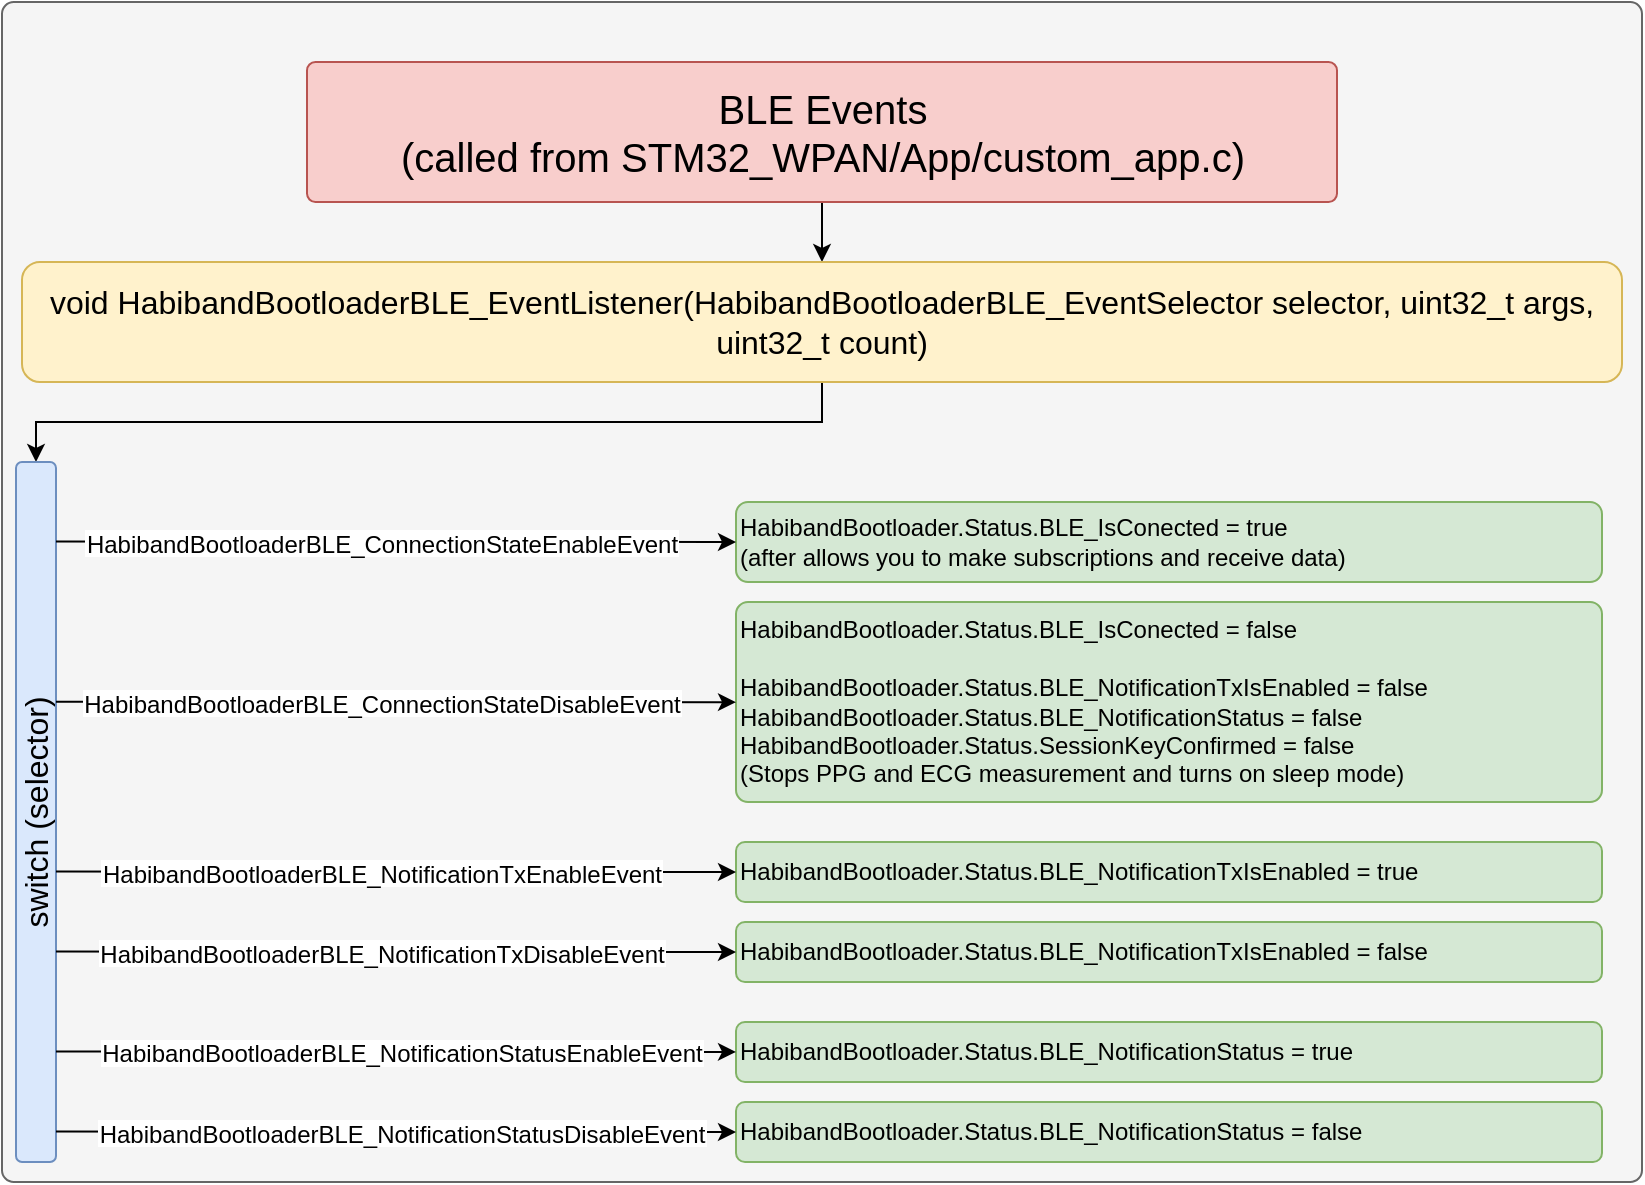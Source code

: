 <mxfile version="13.9.9" type="device" pages="3"><diagram id="EQhAou_zvEscubx9BsLe" name="BLE_EventListener"><mxGraphModel dx="1422" dy="822" grid="1" gridSize="10" guides="1" tooltips="1" connect="1" arrows="1" fold="1" page="1" pageScale="1" pageWidth="827" pageHeight="1169" math="0" shadow="0"><root><mxCell id="0"/><mxCell id="1" parent="0"/><mxCell id="FqWRN8pVGBqLDTuO14Ep-54" value="" style="rounded=1;whiteSpace=wrap;labelBackgroundColor=none;strokeColor=#666666;fontSize=24;arcSize=1;verticalAlign=top;fontStyle=4;html=1;fillColor=#f5f5f5;fontColor=#333333;" parent="1" vertex="1"><mxGeometry width="820" height="590" as="geometry"/></mxCell><mxCell id="wl-VWHQFYBRCqogvJ037-1" value="" style="edgeStyle=orthogonalEdgeStyle;rounded=0;orthogonalLoop=1;jettySize=auto;html=1;fontSize=16;" parent="1" source="cwgXTqFvI2hpbWZgfOIP-1" target="dDx2oDEoHaqlcbfSjRCK-1" edge="1"><mxGeometry relative="1" as="geometry"/></mxCell><mxCell id="cwgXTqFvI2hpbWZgfOIP-1" value="BLE Events&#10;(called from STM32_WPAN/App/custom_app.c)" style="rounded=1;whiteSpace=wrap;arcSize=6;fillColor=#f8cecc;strokeColor=#b85450;fontSize=20;" parent="1" vertex="1"><mxGeometry x="152.5" y="30" width="515" height="70" as="geometry"/></mxCell><mxCell id="EDLdFCJNhpFR6ryadiJE-1" style="edgeStyle=orthogonalEdgeStyle;rounded=0;orthogonalLoop=1;jettySize=auto;html=1;entryX=0.5;entryY=0;entryDx=0;entryDy=0;fontSize=8;" parent="1" source="dDx2oDEoHaqlcbfSjRCK-1" target="wl-VWHQFYBRCqogvJ037-5" edge="1"><mxGeometry relative="1" as="geometry"/></mxCell><mxCell id="dDx2oDEoHaqlcbfSjRCK-1" value="void HabibandBootloaderBLE_EventListener(HabibandBootloaderBLE_EventSelector selector, uint32_t args, uint32_t count)" style="rounded=1;whiteSpace=wrap;fillColor=#fff2cc;strokeColor=#d6b656;fontSize=16;" parent="1" vertex="1"><mxGeometry x="10" y="130" width="800" height="60" as="geometry"/></mxCell><mxCell id="dDx2oDEoHaqlcbfSjRCK-5" value="HabibandBootloader.Status.BLE_IsConected = true&#10;(after allows you to make subscriptions and receive data)" style="rounded=1;whiteSpace=wrap;fillColor=#d5e8d4;strokeColor=#82b366;align=left;" parent="1" vertex="1"><mxGeometry x="367" y="250" width="433" height="40" as="geometry"/></mxCell><mxCell id="dDx2oDEoHaqlcbfSjRCK-12" value="HabibandBootloader.Status.BLE_IsConected = false&#10;&#10;HabibandBootloader.Status.BLE_NotificationTxIsEnabled = false&#10;HabibandBootloader.Status.BLE_NotificationStatus = false&#10;HabibandBootloader.Status.SessionKeyConfirmed = false&#10;(Stops PPG and ECG measurement and turns on sleep mode)" style="rounded=1;whiteSpace=wrap;fillColor=#d5e8d4;strokeColor=#82b366;arcSize=6;align=left;" parent="1" vertex="1"><mxGeometry x="367" y="300" width="433" height="100" as="geometry"/></mxCell><mxCell id="dDx2oDEoHaqlcbfSjRCK-18" value="HabibandBootloader.Status.BLE_NotificationTxIsEnabled = true" style="rounded=1;whiteSpace=wrap;fillColor=#d5e8d4;strokeColor=#82b366;align=left;" parent="1" vertex="1"><mxGeometry x="367" y="420" width="433" height="30" as="geometry"/></mxCell><mxCell id="wl-VWHQFYBRCqogvJ037-5" value="&lt;span style=&quot;background-color: rgb(218 , 232 , 252)&quot;&gt;switch (selector)&lt;/span&gt;" style="rounded=1;whiteSpace=wrap;html=1;fontSize=16;align=center;fillColor=#dae8fc;strokeColor=#6c8ebf;horizontal=0;" parent="1" vertex="1"><mxGeometry x="7" y="230" width="20" height="350" as="geometry"/></mxCell><mxCell id="wl-VWHQFYBRCqogvJ037-11" value="" style="endArrow=classic;html=1;fontSize=16;entryX=0;entryY=0.5;entryDx=0;entryDy=0;" parent="1" target="dDx2oDEoHaqlcbfSjRCK-5" edge="1"><mxGeometry relative="1" as="geometry"><mxPoint x="27" y="269.76" as="sourcePoint"/><mxPoint x="127" y="269.76" as="targetPoint"/></mxGeometry></mxCell><mxCell id="wl-VWHQFYBRCqogvJ037-12" value="HabibandBootloaderBLE_ConnectionStateEnableEvent" style="edgeLabel;resizable=0;align=center;verticalAlign=middle;fontSize=12;" parent="wl-VWHQFYBRCqogvJ037-11" connectable="0" vertex="1"><mxGeometry relative="1" as="geometry"><mxPoint x="-7" y="0.12" as="offset"/></mxGeometry></mxCell><mxCell id="VWEiVIrTpT_QI5m3IGdG-4" value="HabibandBootloader.Status.BLE_NotificationTxIsEnabled = false" style="rounded=1;whiteSpace=wrap;fillColor=#d5e8d4;strokeColor=#82b366;align=left;" parent="1" vertex="1"><mxGeometry x="367" y="460" width="433" height="30" as="geometry"/></mxCell><mxCell id="VWEiVIrTpT_QI5m3IGdG-7" value="HabibandBootloader.Status.BLE_NotificationStatus = true" style="rounded=1;whiteSpace=wrap;fillColor=#d5e8d4;strokeColor=#82b366;align=left;" parent="1" vertex="1"><mxGeometry x="367" y="510" width="433" height="30" as="geometry"/></mxCell><mxCell id="VWEiVIrTpT_QI5m3IGdG-10" value="HabibandBootloader.Status.BLE_NotificationStatus = false" style="rounded=1;whiteSpace=wrap;fillColor=#d5e8d4;strokeColor=#82b366;align=left;" parent="1" vertex="1"><mxGeometry x="367" y="550" width="433" height="30" as="geometry"/></mxCell><mxCell id="VWEiVIrTpT_QI5m3IGdG-50" value="" style="endArrow=classic;html=1;fontSize=16;entryX=0;entryY=0.5;entryDx=0;entryDy=0;" parent="1" edge="1"><mxGeometry relative="1" as="geometry"><mxPoint x="27" y="349.83" as="sourcePoint"/><mxPoint x="367" y="350.07" as="targetPoint"/></mxGeometry></mxCell><mxCell id="VWEiVIrTpT_QI5m3IGdG-51" value="HabibandBootloaderBLE_ConnectionStateDisableEvent" style="edgeLabel;resizable=0;align=center;verticalAlign=middle;fontSize=12;" parent="VWEiVIrTpT_QI5m3IGdG-50" connectable="0" vertex="1"><mxGeometry relative="1" as="geometry"><mxPoint x="-7" y="0.05" as="offset"/></mxGeometry></mxCell><mxCell id="VWEiVIrTpT_QI5m3IGdG-52" value="" style="endArrow=classic;html=1;fontSize=16;entryX=0;entryY=0.5;entryDx=0;entryDy=0;" parent="1" edge="1"><mxGeometry relative="1" as="geometry"><mxPoint x="27" y="434.8" as="sourcePoint"/><mxPoint x="367" y="435.04" as="targetPoint"/></mxGeometry></mxCell><mxCell id="VWEiVIrTpT_QI5m3IGdG-53" value="HabibandBootloaderBLE_NotificationTxEnableEvent" style="edgeLabel;resizable=0;align=center;verticalAlign=middle;fontSize=12;" parent="VWEiVIrTpT_QI5m3IGdG-52" connectable="0" vertex="1"><mxGeometry relative="1" as="geometry"><mxPoint x="-7" y="0.12" as="offset"/></mxGeometry></mxCell><mxCell id="VWEiVIrTpT_QI5m3IGdG-54" value="" style="endArrow=classic;html=1;fontSize=16;entryX=0;entryY=0.5;entryDx=0;entryDy=0;" parent="1" edge="1"><mxGeometry relative="1" as="geometry"><mxPoint x="27" y="474.8" as="sourcePoint"/><mxPoint x="367" y="475.04" as="targetPoint"/></mxGeometry></mxCell><mxCell id="VWEiVIrTpT_QI5m3IGdG-55" value="HabibandBootloaderBLE_NotificationTxDisableEvent" style="edgeLabel;resizable=0;align=center;verticalAlign=middle;fontSize=12;" parent="VWEiVIrTpT_QI5m3IGdG-54" connectable="0" vertex="1"><mxGeometry relative="1" as="geometry"><mxPoint x="-7" y="0.08" as="offset"/></mxGeometry></mxCell><mxCell id="VWEiVIrTpT_QI5m3IGdG-56" value="" style="endArrow=classic;html=1;fontSize=16;entryX=0;entryY=0.5;entryDx=0;entryDy=0;" parent="1" edge="1"><mxGeometry relative="1" as="geometry"><mxPoint x="27" y="524.71" as="sourcePoint"/><mxPoint x="367" y="524.95" as="targetPoint"/></mxGeometry></mxCell><mxCell id="VWEiVIrTpT_QI5m3IGdG-57" value="HabibandBootloaderBLE_NotificationStatusEnableEvent" style="edgeLabel;resizable=0;align=center;verticalAlign=middle;fontSize=12;" parent="VWEiVIrTpT_QI5m3IGdG-56" connectable="0" vertex="1"><mxGeometry relative="1" as="geometry"><mxPoint x="3" y="0.08" as="offset"/></mxGeometry></mxCell><mxCell id="VWEiVIrTpT_QI5m3IGdG-58" value="" style="endArrow=classic;html=1;fontSize=16;entryX=0;entryY=0.5;entryDx=0;entryDy=0;" parent="1" edge="1"><mxGeometry relative="1" as="geometry"><mxPoint x="27" y="564.8" as="sourcePoint"/><mxPoint x="367" y="565.04" as="targetPoint"/></mxGeometry></mxCell><mxCell id="VWEiVIrTpT_QI5m3IGdG-59" value="HabibandBootloaderBLE_NotificationStatusDisableEvent" style="edgeLabel;resizable=0;align=center;verticalAlign=middle;fontSize=12;" parent="VWEiVIrTpT_QI5m3IGdG-58" connectable="0" vertex="1"><mxGeometry relative="1" as="geometry"><mxPoint x="3" y="0.08" as="offset"/></mxGeometry></mxCell></root></mxGraphModel></diagram><diagram id="iPmksEICFx401mOoX8U5" name="RequestsReceiver"><mxGraphModel dx="1422" dy="1649" grid="1" gridSize="10" guides="1" tooltips="1" connect="1" arrows="1" fold="1" page="1" pageScale="1" pageWidth="1169" pageHeight="827" math="0" shadow="0"><root><mxCell id="7ZfseGgvWgg8ZjmMNFgO-0"/><mxCell id="7ZfseGgvWgg8ZjmMNFgO-1" parent="7ZfseGgvWgg8ZjmMNFgO-0"/><mxCell id="bLXtcceRshLsBq1Jlr5D-0" value="" style="rounded=1;whiteSpace=wrap;labelBackgroundColor=none;strokeColor=#666666;fontSize=24;arcSize=1;verticalAlign=top;fontStyle=4;html=1;fillColor=#f5f5f5;fontColor=#333333;" parent="7ZfseGgvWgg8ZjmMNFgO-1" vertex="1"><mxGeometry y="-827" width="1160" height="577" as="geometry"/></mxCell><mxCell id="37D6kUwW-LWV-kpVnt55-90" style="edgeStyle=orthogonalEdgeStyle;rounded=0;orthogonalLoop=1;jettySize=auto;html=1;entryX=0.5;entryY=0;entryDx=0;entryDy=0;fontSize=8;" parent="7ZfseGgvWgg8ZjmMNFgO-1" source="37D6kUwW-LWV-kpVnt55-20" target="37D6kUwW-LWV-kpVnt55-36" edge="1"><mxGeometry relative="1" as="geometry"/></mxCell><mxCell id="37D6kUwW-LWV-kpVnt55-91" value="adding content to a package" style="edgeLabel;html=1;align=center;verticalAlign=middle;resizable=0;points=[];fontSize=8;" parent="37D6kUwW-LWV-kpVnt55-90" vertex="1" connectable="0"><mxGeometry x="-0.181" relative="1" as="geometry"><mxPoint as="offset"/></mxGeometry></mxCell><mxCell id="37D6kUwW-LWV-kpVnt55-20" value="adding content in response" style="rounded=1;whiteSpace=wrap;html=1;align=center;arcSize=1;fillColor=#e1d5e7;strokeColor=#9673a6;verticalAlign=bottom;fontSize=16;fontStyle=1" parent="7ZfseGgvWgg8ZjmMNFgO-1" vertex="1"><mxGeometry x="300" y="-630" width="430" height="300" as="geometry"/></mxCell><mxCell id="PafYjnEQ89blJZUY41uv-2" value="" style="edgeStyle=orthogonalEdgeStyle;rounded=0;orthogonalLoop=1;jettySize=auto;html=1;" parent="7ZfseGgvWgg8ZjmMNFgO-1" source="bLXtcceRshLsBq1Jlr5D-13" target="asEZ5fgknWagNc7Ye2SG-1" edge="1"><mxGeometry relative="1" as="geometry"/></mxCell><mxCell id="bLXtcceRshLsBq1Jlr5D-13" value="Receive data&lt;br&gt;&lt;span style=&quot;font-size: 20px&quot;&gt;(called from STM32_WPAN/App/custom_stm.c)&lt;/span&gt;" style="rounded=1;whiteSpace=wrap;fillColor=#fff2cc;strokeColor=#d6b656;html=1;fontSize=18;" parent="7ZfseGgvWgg8ZjmMNFgO-1" vertex="1"><mxGeometry x="253.5" y="-810" width="523" height="70" as="geometry"/></mxCell><mxCell id="37D6kUwW-LWV-kpVnt55-88" style="edgeStyle=orthogonalEdgeStyle;rounded=0;orthogonalLoop=1;jettySize=auto;html=1;entryX=0;entryY=0.5;entryDx=0;entryDy=0;fontSize=8;" parent="7ZfseGgvWgg8ZjmMNFgO-1" source="asEZ5fgknWagNc7Ye2SG-0" target="37D6kUwW-LWV-kpVnt55-36" edge="1"><mxGeometry relative="1" as="geometry"><Array as="points"><mxPoint x="25" y="-275"/></Array></mxGeometry></mxCell><mxCell id="asEZ5fgknWagNc7Ye2SG-0" value="switch (header-&gt;Operation)" style="rounded=1;whiteSpace=wrap;fontSize=16;align=center;fillColor=#dae8fc;strokeColor=#6c8ebf;horizontal=0;" parent="7ZfseGgvWgg8ZjmMNFgO-1" vertex="1"><mxGeometry x="10" y="-630" width="30" height="300" as="geometry"/></mxCell><mxCell id="37D6kUwW-LWV-kpVnt55-89" style="edgeStyle=orthogonalEdgeStyle;rounded=0;orthogonalLoop=1;jettySize=auto;html=1;entryX=0.5;entryY=0;entryDx=0;entryDy=0;fontSize=8;" parent="7ZfseGgvWgg8ZjmMNFgO-1" source="asEZ5fgknWagNc7Ye2SG-1" target="asEZ5fgknWagNc7Ye2SG-0" edge="1"><mxGeometry relative="1" as="geometry"/></mxCell><mxCell id="asEZ5fgknWagNc7Ye2SG-1" value="void HabibandBootloaderRequestsReceiver(uint8_t* data, uint16_t size)" style="rounded=1;whiteSpace=wrap;fillColor=#fff2cc;strokeColor=#d6b656;fontSize=18;verticalAlign=middle;" parent="7ZfseGgvWgg8ZjmMNFgO-1" vertex="1"><mxGeometry x="206.25" y="-710" width="617.5" height="50" as="geometry"/></mxCell><mxCell id="37D6kUwW-LWV-kpVnt55-21" style="edgeStyle=orthogonalEdgeStyle;rounded=0;orthogonalLoop=1;jettySize=auto;html=1;entryX=0;entryY=0.5;entryDx=0;entryDy=0;fontSize=16;" parent="7ZfseGgvWgg8ZjmMNFgO-1" source="PafYjnEQ89blJZUY41uv-5" target="37D6kUwW-LWV-kpVnt55-6" edge="1"><mxGeometry relative="1" as="geometry"/></mxCell><mxCell id="PafYjnEQ89blJZUY41uv-5" value="PrivateHabibandBootloaderRequestResetHandler()" style="rounded=1;whiteSpace=wrap;fillColor=#fff2cc;strokeColor=#d6b656;" parent="7ZfseGgvWgg8ZjmMNFgO-1" vertex="1"><mxGeometry x="320.01" y="-619" width="400" height="20" as="geometry"/></mxCell><mxCell id="37D6kUwW-LWV-kpVnt55-52" style="edgeStyle=orthogonalEdgeStyle;rounded=0;orthogonalLoop=1;jettySize=auto;html=1;entryX=0;entryY=0.5;entryDx=0;entryDy=0;fontSize=8;" parent="7ZfseGgvWgg8ZjmMNFgO-1" source="lqViJz0lnkmq4dUqwuYO-4" target="37D6kUwW-LWV-kpVnt55-46" edge="1"><mxGeometry relative="1" as="geometry"/></mxCell><mxCell id="lqViJz0lnkmq4dUqwuYO-4" value="PrivateHabibandBootloaderRequestInitLoadFirmwareHandler(data, size)" style="rounded=1;whiteSpace=wrap;fillColor=#fff2cc;strokeColor=#d6b656;" parent="7ZfseGgvWgg8ZjmMNFgO-1" vertex="1"><mxGeometry x="320.01" y="-529" width="400" height="20" as="geometry"/></mxCell><mxCell id="37D6kUwW-LWV-kpVnt55-59" style="edgeStyle=orthogonalEdgeStyle;rounded=0;orthogonalLoop=1;jettySize=auto;html=1;entryX=0;entryY=0.5;entryDx=0;entryDy=0;fontSize=8;" parent="7ZfseGgvWgg8ZjmMNFgO-1" source="lqViJz0lnkmq4dUqwuYO-7" target="37D6kUwW-LWV-kpVnt55-58" edge="1"><mxGeometry relative="1" as="geometry"/></mxCell><mxCell id="lqViJz0lnkmq4dUqwuYO-7" value="PrivateHabibandBootloaderRequestLoadHandler(data, size)" style="rounded=1;whiteSpace=wrap;fillColor=#fff2cc;strokeColor=#d6b656;" parent="7ZfseGgvWgg8ZjmMNFgO-1" vertex="1"><mxGeometry x="320.01" y="-499" width="400" height="20" as="geometry"/></mxCell><mxCell id="lqViJz0lnkmq4dUqwuYO-8" value="" style="edgeStyle=orthogonalEdgeStyle;rounded=0;orthogonalLoop=1;jettySize=auto;html=1;entryX=0;entryY=0.5;entryDx=0;entryDy=0;" parent="7ZfseGgvWgg8ZjmMNFgO-1" target="lqViJz0lnkmq4dUqwuYO-7" edge="1"><mxGeometry relative="1" as="geometry"><mxPoint x="40" y="-489" as="sourcePoint"/><mxPoint x="77" y="-490.17" as="targetPoint"/><Array as="points"><mxPoint x="40" y="-489"/></Array></mxGeometry></mxCell><mxCell id="lqViJz0lnkmq4dUqwuYO-9" value="HabibandBootloaderOperationLoad" style="edgeLabel;align=center;verticalAlign=middle;resizable=0;points=[];" parent="lqViJz0lnkmq4dUqwuYO-8" vertex="1" connectable="0"><mxGeometry x="-0.197" y="1" relative="1" as="geometry"><mxPoint x="-12.4" y="1" as="offset"/></mxGeometry></mxCell><mxCell id="37D6kUwW-LWV-kpVnt55-67" style="edgeStyle=orthogonalEdgeStyle;rounded=0;orthogonalLoop=1;jettySize=auto;html=1;entryX=0;entryY=0.5;entryDx=0;entryDy=0;fontSize=8;" parent="7ZfseGgvWgg8ZjmMNFgO-1" source="lqViJz0lnkmq4dUqwuYO-10" target="37D6kUwW-LWV-kpVnt55-66" edge="1"><mxGeometry relative="1" as="geometry"/></mxCell><mxCell id="lqViJz0lnkmq4dUqwuYO-10" value="PrivateHabibandBootloaderConfirmationLoadFirmwareHandler(data, size)" style="rounded=1;whiteSpace=wrap;fillColor=#fff2cc;strokeColor=#d6b656;" parent="7ZfseGgvWgg8ZjmMNFgO-1" vertex="1"><mxGeometry x="320.01" y="-469" width="400" height="20" as="geometry"/></mxCell><mxCell id="37D6kUwW-LWV-kpVnt55-83" style="edgeStyle=orthogonalEdgeStyle;rounded=0;orthogonalLoop=1;jettySize=auto;html=1;entryX=0.004;entryY=0.794;entryDx=0;entryDy=0;entryPerimeter=0;fontSize=8;" parent="7ZfseGgvWgg8ZjmMNFgO-1" source="lqViJz0lnkmq4dUqwuYO-13" target="37D6kUwW-LWV-kpVnt55-24" edge="1"><mxGeometry relative="1" as="geometry"><Array as="points"><mxPoint x="900" y="-400"/></Array></mxGeometry></mxCell><mxCell id="lqViJz0lnkmq4dUqwuYO-13" value="PrivateHabibandBootloaderGetSessionKeyHandler()" style="rounded=1;whiteSpace=wrap;fillColor=#fff2cc;strokeColor=#d6b656;" parent="7ZfseGgvWgg8ZjmMNFgO-1" vertex="1"><mxGeometry x="320" y="-410" width="400.01" height="20" as="geometry"/></mxCell><mxCell id="37D6kUwW-LWV-kpVnt55-4" style="edgeStyle=orthogonalEdgeStyle;rounded=0;orthogonalLoop=1;jettySize=auto;html=1;entryX=0;entryY=0.5;entryDx=0;entryDy=0;" parent="7ZfseGgvWgg8ZjmMNFgO-1" source="37D6kUwW-LWV-kpVnt55-0" edge="1"><mxGeometry relative="1" as="geometry"><mxPoint x="750.01" y="-579" as="targetPoint"/></mxGeometry></mxCell><mxCell id="37D6kUwW-LWV-kpVnt55-0" value="PrivateHabibandBootloaderRequestStartBootHandler(data, size)" style="rounded=1;whiteSpace=wrap;fillColor=#fff2cc;strokeColor=#d6b656;" parent="7ZfseGgvWgg8ZjmMNFgO-1" vertex="1"><mxGeometry x="320.01" y="-589" width="400" height="20" as="geometry"/></mxCell><mxCell id="37D6kUwW-LWV-kpVnt55-6" value="check resolution" style="rounded=1;whiteSpace=wrap;fillColor=#f8cecc;strokeColor=#b85450;" parent="7ZfseGgvWgg8ZjmMNFgO-1" vertex="1"><mxGeometry x="750.01" y="-619" width="99.99" height="20" as="geometry"/></mxCell><mxCell id="37D6kUwW-LWV-kpVnt55-7" value="" style="edgeStyle=orthogonalEdgeStyle;rounded=0;orthogonalLoop=1;jettySize=auto;html=1;" parent="7ZfseGgvWgg8ZjmMNFgO-1" edge="1"><mxGeometry relative="1" as="geometry"><mxPoint x="40" y="-459.17" as="sourcePoint"/><mxPoint x="320" y="-459" as="targetPoint"/><Array as="points"><mxPoint x="40" y="-459.17"/></Array></mxGeometry></mxCell><mxCell id="37D6kUwW-LWV-kpVnt55-8" value="HabibandBootloaderOperationInitLoadFirmware" style="edgeLabel;align=center;verticalAlign=middle;resizable=0;points=[];" parent="37D6kUwW-LWV-kpVnt55-7" vertex="1" connectable="0"><mxGeometry x="-0.197" y="1" relative="1" as="geometry"><mxPoint x="14.85" y="1.1" as="offset"/></mxGeometry></mxCell><mxCell id="37D6kUwW-LWV-kpVnt55-9" value="" style="edgeStyle=orthogonalEdgeStyle;rounded=0;orthogonalLoop=1;jettySize=auto;html=1;entryX=0;entryY=0.5;entryDx=0;entryDy=0;" parent="7ZfseGgvWgg8ZjmMNFgO-1" target="lqViJz0lnkmq4dUqwuYO-4" edge="1"><mxGeometry relative="1" as="geometry"><mxPoint x="40" y="-519.14" as="sourcePoint"/><mxPoint x="370" y="-519.14" as="targetPoint"/><Array as="points"/></mxGeometry></mxCell><mxCell id="37D6kUwW-LWV-kpVnt55-10" value="HabibandBootloaderOperationInitLoadFirmware" style="edgeLabel;align=center;verticalAlign=middle;resizable=0;points=[];" parent="37D6kUwW-LWV-kpVnt55-9" vertex="1" connectable="0"><mxGeometry x="-0.197" y="1" relative="1" as="geometry"><mxPoint x="14.85" y="1.09" as="offset"/></mxGeometry></mxCell><mxCell id="37D6kUwW-LWV-kpVnt55-11" value="" style="edgeStyle=orthogonalEdgeStyle;rounded=0;orthogonalLoop=1;jettySize=auto;html=1;" parent="7ZfseGgvWgg8ZjmMNFgO-1" edge="1"><mxGeometry relative="1" as="geometry"><mxPoint x="40.25" y="-579.1" as="sourcePoint"/><mxPoint x="320" y="-579" as="targetPoint"/><Array as="points"><mxPoint x="40.25" y="-579.1"/></Array></mxGeometry></mxCell><mxCell id="37D6kUwW-LWV-kpVnt55-12" value="HabibandBootloaderOperationStartBoot" style="edgeLabel;align=center;verticalAlign=middle;resizable=0;points=[];" parent="37D6kUwW-LWV-kpVnt55-11" vertex="1" connectable="0"><mxGeometry x="-0.197" y="1" relative="1" as="geometry"><mxPoint x="-2.65" y="1.06" as="offset"/></mxGeometry></mxCell><mxCell id="37D6kUwW-LWV-kpVnt55-13" value="" style="edgeStyle=orthogonalEdgeStyle;rounded=0;orthogonalLoop=1;jettySize=auto;html=1;" parent="7ZfseGgvWgg8ZjmMNFgO-1" edge="1"><mxGeometry relative="1" as="geometry"><mxPoint x="40" y="-609.17" as="sourcePoint"/><mxPoint x="320" y="-609" as="targetPoint"/><Array as="points"><mxPoint x="40" y="-609.17"/></Array></mxGeometry></mxCell><mxCell id="37D6kUwW-LWV-kpVnt55-14" value="HabibandBootloaderOperationReset" style="edgeLabel;align=center;verticalAlign=middle;resizable=0;points=[];" parent="37D6kUwW-LWV-kpVnt55-13" vertex="1" connectable="0"><mxGeometry x="-0.197" y="1" relative="1" as="geometry"><mxPoint x="-12.4" y="1.1" as="offset"/></mxGeometry></mxCell><mxCell id="37D6kUwW-LWV-kpVnt55-15" value="" style="edgeStyle=orthogonalEdgeStyle;rounded=0;orthogonalLoop=1;jettySize=auto;html=1;" parent="7ZfseGgvWgg8ZjmMNFgO-1" edge="1"><mxGeometry relative="1" as="geometry"><mxPoint x="40" y="-400.17" as="sourcePoint"/><mxPoint x="320" y="-400" as="targetPoint"/><Array as="points"><mxPoint x="40" y="-400.17"/></Array></mxGeometry></mxCell><mxCell id="37D6kUwW-LWV-kpVnt55-16" value="HabibandBootloaderOperationGetSessionKey" style="edgeLabel;align=center;verticalAlign=middle;resizable=0;points=[];" parent="37D6kUwW-LWV-kpVnt55-15" vertex="1" connectable="0"><mxGeometry x="-0.197" y="1" relative="1" as="geometry"><mxPoint x="14.75" y="1.1" as="offset"/></mxGeometry></mxCell><mxCell id="37D6kUwW-LWV-kpVnt55-85" style="edgeStyle=orthogonalEdgeStyle;rounded=0;orthogonalLoop=1;jettySize=auto;html=1;entryX=0;entryY=0.5;entryDx=0;entryDy=0;fontSize=8;" parent="7ZfseGgvWgg8ZjmMNFgO-1" source="37D6kUwW-LWV-kpVnt55-17" target="37D6kUwW-LWV-kpVnt55-84" edge="1"><mxGeometry relative="1" as="geometry"/></mxCell><mxCell id="37D6kUwW-LWV-kpVnt55-17" value="PrivateHabibandBootloaderConfirmSessionKeyHandler(data, size)" style="rounded=1;whiteSpace=wrap;fillColor=#fff2cc;strokeColor=#d6b656;" parent="7ZfseGgvWgg8ZjmMNFgO-1" vertex="1"><mxGeometry x="320.01" y="-380" width="400" height="20" as="geometry"/></mxCell><mxCell id="37D6kUwW-LWV-kpVnt55-18" value="" style="edgeStyle=orthogonalEdgeStyle;rounded=0;orthogonalLoop=1;jettySize=auto;html=1;" parent="7ZfseGgvWgg8ZjmMNFgO-1" edge="1"><mxGeometry relative="1" as="geometry"><mxPoint x="40.01" y="-370.17" as="sourcePoint"/><mxPoint x="320" y="-370" as="targetPoint"/><Array as="points"><mxPoint x="40.01" y="-370.17"/></Array></mxGeometry></mxCell><mxCell id="37D6kUwW-LWV-kpVnt55-19" value="HabibandBootloaderOperationConfirmSessionKey" style="edgeLabel;align=center;verticalAlign=middle;resizable=0;points=[];" parent="37D6kUwW-LWV-kpVnt55-18" vertex="1" connectable="0"><mxGeometry x="-0.197" y="1" relative="1" as="geometry"><mxPoint x="17.49" y="1.1" as="offset"/></mxGeometry></mxCell><mxCell id="37D6kUwW-LWV-kpVnt55-22" value="verify session key" style="rounded=1;whiteSpace=wrap;fillColor=#f8cecc;strokeColor=#b85450;" parent="7ZfseGgvWgg8ZjmMNFgO-1" vertex="1"><mxGeometry x="910" y="-589" width="110" height="20" as="geometry"/></mxCell><mxCell id="37D6kUwW-LWV-kpVnt55-25" style="edgeStyle=orthogonalEdgeStyle;rounded=0;orthogonalLoop=1;jettySize=auto;html=1;entryX=0;entryY=0.5;entryDx=0;entryDy=0;fontSize=10;" parent="7ZfseGgvWgg8ZjmMNFgO-1" source="37D6kUwW-LWV-kpVnt55-23" target="37D6kUwW-LWV-kpVnt55-22" edge="1"><mxGeometry relative="1" as="geometry"/></mxCell><mxCell id="37D6kUwW-LWV-kpVnt55-28" value="&lt;span style=&quot;font-size: 8px&quot;&gt;accepted&lt;/span&gt;" style="edgeLabel;html=1;align=center;verticalAlign=middle;resizable=0;points=[];fontSize=10;" parent="37D6kUwW-LWV-kpVnt55-25" vertex="1" connectable="0"><mxGeometry x="-0.333" relative="1" as="geometry"><mxPoint x="3.26" as="offset"/></mxGeometry></mxCell><mxCell id="37D6kUwW-LWV-kpVnt55-23" value="check resolution" style="rounded=1;whiteSpace=wrap;fillColor=#f8cecc;strokeColor=#b85450;" parent="7ZfseGgvWgg8ZjmMNFgO-1" vertex="1"><mxGeometry x="750.01" y="-589" width="99.99" height="20" as="geometry"/></mxCell><mxCell id="37D6kUwW-LWV-kpVnt55-24" value="request execution" style="rounded=1;whiteSpace=wrap;fillColor=#d5e8d4;strokeColor=#82b366;horizontal=1;fontSize=12;arcSize=2;" parent="7ZfseGgvWgg8ZjmMNFgO-1" vertex="1"><mxGeometry x="1080" y="-630" width="70" height="290" as="geometry"/></mxCell><mxCell id="37D6kUwW-LWV-kpVnt55-93" style="edgeStyle=orthogonalEdgeStyle;rounded=0;orthogonalLoop=1;jettySize=auto;html=1;entryX=0;entryY=0.5;entryDx=0;entryDy=0;fontSize=8;" parent="7ZfseGgvWgg8ZjmMNFgO-1" source="37D6kUwW-LWV-kpVnt55-36" target="37D6kUwW-LWV-kpVnt55-92" edge="1"><mxGeometry relative="1" as="geometry"/></mxCell><mxCell id="37D6kUwW-LWV-kpVnt55-36" value="preparing a request response package" style="rounded=1;whiteSpace=wrap;html=1;align=center;arcSize=1;fillColor=#fff2cc;strokeColor=#d6b656;verticalAlign=middle;fontSize=16;" parent="7ZfseGgvWgg8ZjmMNFgO-1" vertex="1"><mxGeometry x="300" y="-290" width="430" height="30" as="geometry"/></mxCell><mxCell id="37D6kUwW-LWV-kpVnt55-47" style="edgeStyle=orthogonalEdgeStyle;rounded=0;orthogonalLoop=1;jettySize=auto;html=1;entryX=0;entryY=0.5;entryDx=0;entryDy=0;fontSize=8;" parent="7ZfseGgvWgg8ZjmMNFgO-1" source="37D6kUwW-LWV-kpVnt55-37" target="37D6kUwW-LWV-kpVnt55-45" edge="1"><mxGeometry relative="1" as="geometry"/></mxCell><mxCell id="37D6kUwW-LWV-kpVnt55-37" value="PrivateHabibandBootloaderStartAppHandler()" style="rounded=1;whiteSpace=wrap;fillColor=#fff2cc;strokeColor=#d6b656;" parent="7ZfseGgvWgg8ZjmMNFgO-1" vertex="1"><mxGeometry x="320" y="-560" width="400" height="20" as="geometry"/></mxCell><mxCell id="37D6kUwW-LWV-kpVnt55-40" value="" style="edgeStyle=orthogonalEdgeStyle;rounded=0;orthogonalLoop=1;jettySize=auto;html=1;entryX=0;entryY=0.5;entryDx=0;entryDy=0;" parent="7ZfseGgvWgg8ZjmMNFgO-1" target="37D6kUwW-LWV-kpVnt55-37" edge="1"><mxGeometry relative="1" as="geometry"><mxPoint x="40" y="-549.14" as="sourcePoint"/><mxPoint x="320.01" y="-549" as="targetPoint"/><Array as="points"><mxPoint x="180" y="-549"/><mxPoint x="280" y="-550"/></Array></mxGeometry></mxCell><mxCell id="37D6kUwW-LWV-kpVnt55-41" value="HabibandBootloaderOperationStartApp" style="edgeLabel;align=center;verticalAlign=middle;resizable=0;points=[];" parent="37D6kUwW-LWV-kpVnt55-40" vertex="1" connectable="0"><mxGeometry x="-0.197" y="1" relative="1" as="geometry"><mxPoint x="-2.42" y="0.11" as="offset"/></mxGeometry></mxCell><mxCell id="37D6kUwW-LWV-kpVnt55-80" style="edgeStyle=orthogonalEdgeStyle;rounded=0;orthogonalLoop=1;jettySize=auto;html=1;entryX=0;entryY=0.5;entryDx=0;entryDy=0;fontSize=8;" parent="7ZfseGgvWgg8ZjmMNFgO-1" source="37D6kUwW-LWV-kpVnt55-42" target="37D6kUwW-LWV-kpVnt55-79" edge="1"><mxGeometry relative="1" as="geometry"/></mxCell><mxCell id="37D6kUwW-LWV-kpVnt55-42" value="HabibandBootloaderOperationCancelLoadFirmware()" style="rounded=1;whiteSpace=wrap;fillColor=#fff2cc;strokeColor=#d6b656;" parent="7ZfseGgvWgg8ZjmMNFgO-1" vertex="1"><mxGeometry x="320" y="-440" width="400" height="20" as="geometry"/></mxCell><mxCell id="37D6kUwW-LWV-kpVnt55-43" value="" style="edgeStyle=orthogonalEdgeStyle;rounded=0;orthogonalLoop=1;jettySize=auto;html=1;" parent="7ZfseGgvWgg8ZjmMNFgO-1" edge="1"><mxGeometry relative="1" as="geometry"><mxPoint x="40" y="-430.14" as="sourcePoint"/><mxPoint x="320" y="-429.97" as="targetPoint"/><Array as="points"><mxPoint x="40" y="-430.14"/></Array></mxGeometry></mxCell><mxCell id="37D6kUwW-LWV-kpVnt55-44" value="HabibandBootloaderOperationCancelLoadFirmware" style="edgeLabel;align=center;verticalAlign=middle;resizable=0;points=[];" parent="37D6kUwW-LWV-kpVnt55-43" vertex="1" connectable="0"><mxGeometry x="-0.197" y="1" relative="1" as="geometry"><mxPoint x="17.57" y="1.07" as="offset"/></mxGeometry></mxCell><mxCell id="37D6kUwW-LWV-kpVnt55-45" value="check resolution" style="rounded=1;whiteSpace=wrap;fillColor=#f8cecc;strokeColor=#b85450;" parent="7ZfseGgvWgg8ZjmMNFgO-1" vertex="1"><mxGeometry x="750.01" y="-560" width="99.99" height="20" as="geometry"/></mxCell><mxCell id="37D6kUwW-LWV-kpVnt55-46" value="check resolution" style="rounded=1;whiteSpace=wrap;fillColor=#f8cecc;strokeColor=#b85450;" parent="7ZfseGgvWgg8ZjmMNFgO-1" vertex="1"><mxGeometry x="750.01" y="-529" width="99.99" height="20" as="geometry"/></mxCell><mxCell id="37D6kUwW-LWV-kpVnt55-53" value="verify session key" style="rounded=1;whiteSpace=wrap;fillColor=#f8cecc;strokeColor=#b85450;" parent="7ZfseGgvWgg8ZjmMNFgO-1" vertex="1"><mxGeometry x="910" y="-529" width="110" height="20" as="geometry"/></mxCell><mxCell id="37D6kUwW-LWV-kpVnt55-54" style="edgeStyle=orthogonalEdgeStyle;rounded=0;orthogonalLoop=1;jettySize=auto;html=1;entryX=0;entryY=0.5;entryDx=0;entryDy=0;fontSize=10;" parent="7ZfseGgvWgg8ZjmMNFgO-1" edge="1"><mxGeometry relative="1" as="geometry"><mxPoint x="850" y="-519.14" as="sourcePoint"/><mxPoint x="910" y="-519.14" as="targetPoint"/></mxGeometry></mxCell><mxCell id="37D6kUwW-LWV-kpVnt55-55" value="&lt;span style=&quot;font-size: 8px&quot;&gt;accepted&lt;/span&gt;" style="edgeLabel;html=1;align=center;verticalAlign=middle;resizable=0;points=[];fontSize=10;" parent="37D6kUwW-LWV-kpVnt55-54" vertex="1" connectable="0"><mxGeometry x="-0.333" relative="1" as="geometry"><mxPoint x="3.26" as="offset"/></mxGeometry></mxCell><mxCell id="37D6kUwW-LWV-kpVnt55-56" style="edgeStyle=orthogonalEdgeStyle;rounded=0;orthogonalLoop=1;jettySize=auto;html=1;entryX=0;entryY=0.212;entryDx=0;entryDy=0;entryPerimeter=0;fontSize=8;" parent="7ZfseGgvWgg8ZjmMNFgO-1" edge="1"><mxGeometry relative="1" as="geometry"><mxPoint x="1020" y="-519.131" as="sourcePoint"/><mxPoint x="1080" y="-519.14" as="targetPoint"/><Array as="points"><mxPoint x="1045" y="-519.02"/></Array></mxGeometry></mxCell><mxCell id="37D6kUwW-LWV-kpVnt55-57" value="accepted" style="edgeLabel;html=1;align=center;verticalAlign=middle;resizable=0;points=[];fontSize=8;" parent="37D6kUwW-LWV-kpVnt55-56" vertex="1" connectable="0"><mxGeometry x="0.27" relative="1" as="geometry"><mxPoint x="-14.43" y="0.1" as="offset"/></mxGeometry></mxCell><mxCell id="37D6kUwW-LWV-kpVnt55-64" style="edgeStyle=orthogonalEdgeStyle;rounded=0;orthogonalLoop=1;jettySize=auto;html=1;fontSize=8;" parent="7ZfseGgvWgg8ZjmMNFgO-1" source="37D6kUwW-LWV-kpVnt55-58" target="37D6kUwW-LWV-kpVnt55-24" edge="1"><mxGeometry relative="1" as="geometry"><Array as="points"><mxPoint x="1050" y="-489"/><mxPoint x="1050" y="-489"/></Array></mxGeometry></mxCell><mxCell id="37D6kUwW-LWV-kpVnt55-65" value="accepted" style="edgeLabel;html=1;align=center;verticalAlign=middle;resizable=0;points=[];fontSize=8;" parent="37D6kUwW-LWV-kpVnt55-64" vertex="1" connectable="0"><mxGeometry x="0.183" y="-1" relative="1" as="geometry"><mxPoint x="-21" y="-1" as="offset"/></mxGeometry></mxCell><mxCell id="37D6kUwW-LWV-kpVnt55-58" value="check resolution" style="rounded=1;whiteSpace=wrap;fillColor=#f8cecc;strokeColor=#b85450;" parent="7ZfseGgvWgg8ZjmMNFgO-1" vertex="1"><mxGeometry x="750.01" y="-499" width="99.99" height="20" as="geometry"/></mxCell><mxCell id="37D6kUwW-LWV-kpVnt55-66" value="check resolution" style="rounded=1;whiteSpace=wrap;fillColor=#f8cecc;strokeColor=#b85450;" parent="7ZfseGgvWgg8ZjmMNFgO-1" vertex="1"><mxGeometry x="750.01" y="-469" width="99.99" height="20" as="geometry"/></mxCell><mxCell id="37D6kUwW-LWV-kpVnt55-68" value="verify session key" style="rounded=1;whiteSpace=wrap;fillColor=#f8cecc;strokeColor=#b85450;" parent="7ZfseGgvWgg8ZjmMNFgO-1" vertex="1"><mxGeometry x="910" y="-469" width="110" height="20" as="geometry"/></mxCell><mxCell id="37D6kUwW-LWV-kpVnt55-69" style="edgeStyle=orthogonalEdgeStyle;rounded=0;orthogonalLoop=1;jettySize=auto;html=1;entryX=0;entryY=0.5;entryDx=0;entryDy=0;fontSize=10;" parent="7ZfseGgvWgg8ZjmMNFgO-1" edge="1"><mxGeometry relative="1" as="geometry"><mxPoint x="850" y="-459.1" as="sourcePoint"/><mxPoint x="910" y="-459.1" as="targetPoint"/></mxGeometry></mxCell><mxCell id="37D6kUwW-LWV-kpVnt55-70" value="&lt;span style=&quot;font-size: 8px&quot;&gt;accepted&lt;/span&gt;" style="edgeLabel;html=1;align=center;verticalAlign=middle;resizable=0;points=[];fontSize=10;" parent="37D6kUwW-LWV-kpVnt55-69" vertex="1" connectable="0"><mxGeometry x="-0.333" relative="1" as="geometry"><mxPoint x="3.26" as="offset"/></mxGeometry></mxCell><mxCell id="37D6kUwW-LWV-kpVnt55-71" style="edgeStyle=orthogonalEdgeStyle;rounded=0;orthogonalLoop=1;jettySize=auto;html=1;entryX=0;entryY=0.212;entryDx=0;entryDy=0;entryPerimeter=0;fontSize=8;" parent="7ZfseGgvWgg8ZjmMNFgO-1" edge="1"><mxGeometry relative="1" as="geometry"><mxPoint x="1020" y="-459.091" as="sourcePoint"/><mxPoint x="1080" y="-459.1" as="targetPoint"/><Array as="points"><mxPoint x="1045" y="-458.98"/></Array></mxGeometry></mxCell><mxCell id="37D6kUwW-LWV-kpVnt55-72" value="accepted" style="edgeLabel;html=1;align=center;verticalAlign=middle;resizable=0;points=[];fontSize=8;" parent="37D6kUwW-LWV-kpVnt55-71" vertex="1" connectable="0"><mxGeometry x="0.27" relative="1" as="geometry"><mxPoint x="-14.43" y="0.1" as="offset"/></mxGeometry></mxCell><mxCell id="37D6kUwW-LWV-kpVnt55-73" style="edgeStyle=orthogonalEdgeStyle;rounded=0;orthogonalLoop=1;jettySize=auto;html=1;fontSize=8;" parent="7ZfseGgvWgg8ZjmMNFgO-1" edge="1"><mxGeometry relative="1" as="geometry"><mxPoint x="850" y="-609.12" as="sourcePoint"/><mxPoint x="1080" y="-609.12" as="targetPoint"/><Array as="points"><mxPoint x="1050" y="-609.12"/><mxPoint x="1050" y="-609.12"/></Array></mxGeometry></mxCell><mxCell id="37D6kUwW-LWV-kpVnt55-74" value="accepted" style="edgeLabel;html=1;align=center;verticalAlign=middle;resizable=0;points=[];fontSize=8;" parent="37D6kUwW-LWV-kpVnt55-73" vertex="1" connectable="0"><mxGeometry x="0.183" y="-1" relative="1" as="geometry"><mxPoint x="-21" y="-1" as="offset"/></mxGeometry></mxCell><mxCell id="37D6kUwW-LWV-kpVnt55-75" style="edgeStyle=orthogonalEdgeStyle;rounded=0;orthogonalLoop=1;jettySize=auto;html=1;entryX=0;entryY=0.212;entryDx=0;entryDy=0;entryPerimeter=0;fontSize=8;" parent="7ZfseGgvWgg8ZjmMNFgO-1" edge="1"><mxGeometry relative="1" as="geometry"><mxPoint x="1020" y="-579.111" as="sourcePoint"/><mxPoint x="1080" y="-579.12" as="targetPoint"/><Array as="points"><mxPoint x="1045" y="-579"/></Array></mxGeometry></mxCell><mxCell id="37D6kUwW-LWV-kpVnt55-76" value="accepted" style="edgeLabel;html=1;align=center;verticalAlign=middle;resizable=0;points=[];fontSize=8;" parent="37D6kUwW-LWV-kpVnt55-75" vertex="1" connectable="0"><mxGeometry x="0.27" relative="1" as="geometry"><mxPoint x="-14.43" y="0.1" as="offset"/></mxGeometry></mxCell><mxCell id="37D6kUwW-LWV-kpVnt55-77" style="edgeStyle=orthogonalEdgeStyle;rounded=0;orthogonalLoop=1;jettySize=auto;html=1;fontSize=8;" parent="7ZfseGgvWgg8ZjmMNFgO-1" edge="1"><mxGeometry relative="1" as="geometry"><mxPoint x="850" y="-550.12" as="sourcePoint"/><mxPoint x="1080" y="-550.12" as="targetPoint"/><Array as="points"><mxPoint x="1050" y="-550.12"/><mxPoint x="1050" y="-550.12"/></Array></mxGeometry></mxCell><mxCell id="37D6kUwW-LWV-kpVnt55-78" value="accepted" style="edgeLabel;html=1;align=center;verticalAlign=middle;resizable=0;points=[];fontSize=8;" parent="37D6kUwW-LWV-kpVnt55-77" vertex="1" connectable="0"><mxGeometry x="0.183" y="-1" relative="1" as="geometry"><mxPoint x="-21" y="-1" as="offset"/></mxGeometry></mxCell><mxCell id="37D6kUwW-LWV-kpVnt55-79" value="check resolution" style="rounded=1;whiteSpace=wrap;fillColor=#f8cecc;strokeColor=#b85450;" parent="7ZfseGgvWgg8ZjmMNFgO-1" vertex="1"><mxGeometry x="750.01" y="-440" width="99.99" height="20" as="geometry"/></mxCell><mxCell id="37D6kUwW-LWV-kpVnt55-81" style="edgeStyle=orthogonalEdgeStyle;rounded=0;orthogonalLoop=1;jettySize=auto;html=1;fontSize=8;" parent="7ZfseGgvWgg8ZjmMNFgO-1" edge="1"><mxGeometry relative="1" as="geometry"><mxPoint x="850" y="-430.17" as="sourcePoint"/><mxPoint x="1080" y="-430.17" as="targetPoint"/><Array as="points"><mxPoint x="1050" y="-430.17"/><mxPoint x="1050" y="-430.17"/></Array></mxGeometry></mxCell><mxCell id="37D6kUwW-LWV-kpVnt55-82" value="accepted" style="edgeLabel;html=1;align=center;verticalAlign=middle;resizable=0;points=[];fontSize=8;" parent="37D6kUwW-LWV-kpVnt55-81" vertex="1" connectable="0"><mxGeometry x="0.183" y="-1" relative="1" as="geometry"><mxPoint x="-21" y="-1" as="offset"/></mxGeometry></mxCell><mxCell id="37D6kUwW-LWV-kpVnt55-84" value="check resolution" style="rounded=1;whiteSpace=wrap;fillColor=#f8cecc;strokeColor=#b85450;" parent="7ZfseGgvWgg8ZjmMNFgO-1" vertex="1"><mxGeometry x="750.01" y="-380" width="99.99" height="20" as="geometry"/></mxCell><mxCell id="37D6kUwW-LWV-kpVnt55-86" style="edgeStyle=orthogonalEdgeStyle;rounded=0;orthogonalLoop=1;jettySize=auto;html=1;fontSize=8;" parent="7ZfseGgvWgg8ZjmMNFgO-1" edge="1"><mxGeometry relative="1" as="geometry"><mxPoint x="850" y="-370.14" as="sourcePoint"/><mxPoint x="1080" y="-370.14" as="targetPoint"/><Array as="points"><mxPoint x="1050" y="-370.14"/><mxPoint x="1050" y="-370.14"/></Array></mxGeometry></mxCell><mxCell id="37D6kUwW-LWV-kpVnt55-87" value="accepted" style="edgeLabel;html=1;align=center;verticalAlign=middle;resizable=0;points=[];fontSize=8;" parent="37D6kUwW-LWV-kpVnt55-86" vertex="1" connectable="0"><mxGeometry x="0.183" y="-1" relative="1" as="geometry"><mxPoint x="-21" y="-1" as="offset"/></mxGeometry></mxCell><mxCell id="37D6kUwW-LWV-kpVnt55-92" value="adding a packet to the response buffer" style="rounded=1;whiteSpace=wrap;html=1;align=center;arcSize=1;fillColor=#d5e8d4;strokeColor=#82b366;verticalAlign=middle;fontSize=16;" parent="7ZfseGgvWgg8ZjmMNFgO-1" vertex="1"><mxGeometry x="770" y="-290" width="290" height="30" as="geometry"/></mxCell></root></mxGraphModel></diagram><diagram id="5jy4B2-RQs_5svwKWCCj" name="DownloadingTheFirmware"><mxGraphModel dx="1422" dy="2476" grid="1" gridSize="10" guides="1" tooltips="1" connect="1" arrows="1" fold="1" page="1" pageScale="1" pageWidth="1169" pageHeight="827" math="0" shadow="0"><root><mxCell id="rboZ3Bp3e5YPcTwk1OW7-0"/><mxCell id="rboZ3Bp3e5YPcTwk1OW7-1" parent="rboZ3Bp3e5YPcTwk1OW7-0"/><mxCell id="hx98pSTLmfEeGSR-LGXR-0" value="" style="rounded=1;whiteSpace=wrap;labelBackgroundColor=none;strokeColor=#666666;fontSize=24;arcSize=1;verticalAlign=top;fontStyle=4;html=1;fillColor=#f5f5f5;fontColor=#333333;" vertex="1" parent="rboZ3Bp3e5YPcTwk1OW7-1"><mxGeometry x="30" y="-1580" width="1120" height="570" as="geometry"/></mxCell><mxCell id="VW6Rvkdpu4Qoxv-tAW-v-20" style="edgeStyle=orthogonalEdgeStyle;rounded=0;orthogonalLoop=1;jettySize=auto;html=1;entryX=0.5;entryY=0;entryDx=0;entryDy=0;fontSize=10;" parent="rboZ3Bp3e5YPcTwk1OW7-1" source="VW6Rvkdpu4Qoxv-tAW-v-0" target="VW6Rvkdpu4Qoxv-tAW-v-13" edge="1"><mxGeometry relative="1" as="geometry"/></mxCell><mxCell id="VW6Rvkdpu4Qoxv-tAW-v-0" value="checking the location in the bootloader" style="rounded=1;whiteSpace=wrap;fillColor=#d5e8d4;strokeColor=#82b366;" parent="rboZ3Bp3e5YPcTwk1OW7-1" vertex="1"><mxGeometry x="480" y="-1420" width="240" height="30" as="geometry"/></mxCell><mxCell id="VW6Rvkdpu4Qoxv-tAW-v-5" style="edgeStyle=orthogonalEdgeStyle;rounded=0;orthogonalLoop=1;jettySize=auto;html=1;entryX=0.5;entryY=0;entryDx=0;entryDy=0;fontSize=8;" parent="rboZ3Bp3e5YPcTwk1OW7-1" source="VW6Rvkdpu4Qoxv-tAW-v-3" target="VW6Rvkdpu4Qoxv-tAW-v-4" edge="1"><mxGeometry relative="1" as="geometry"/></mxCell><mxCell id="VW6Rvkdpu4Qoxv-tAW-v-3" value="request get session key" style="rounded=1;whiteSpace=wrap;fillColor=#f8cecc;strokeColor=#b85450;" parent="rboZ3Bp3e5YPcTwk1OW7-1" vertex="1"><mxGeometry x="480" y="-1520" width="240" height="30" as="geometry"/></mxCell><mxCell id="VW6Rvkdpu4Qoxv-tAW-v-6" style="edgeStyle=orthogonalEdgeStyle;rounded=0;orthogonalLoop=1;jettySize=auto;html=1;entryX=0.5;entryY=0;entryDx=0;entryDy=0;fontSize=8;" parent="rboZ3Bp3e5YPcTwk1OW7-1" source="VW6Rvkdpu4Qoxv-tAW-v-4" target="VW6Rvkdpu4Qoxv-tAW-v-0" edge="1"><mxGeometry relative="1" as="geometry"/></mxCell><mxCell id="VW6Rvkdpu4Qoxv-tAW-v-4" value="request confirmation session key" style="rounded=1;whiteSpace=wrap;fillColor=#f8cecc;strokeColor=#b85450;" parent="rboZ3Bp3e5YPcTwk1OW7-1" vertex="1"><mxGeometry x="480" y="-1470" width="240" height="30" as="geometry"/></mxCell><mxCell id="VW6Rvkdpu4Qoxv-tAW-v-25" style="edgeStyle=orthogonalEdgeStyle;rounded=0;orthogonalLoop=1;jettySize=auto;html=1;entryX=0.5;entryY=0;entryDx=0;entryDy=0;fontSize=10;" parent="rboZ3Bp3e5YPcTwk1OW7-1" source="VW6Rvkdpu4Qoxv-tAW-v-7" target="VW6Rvkdpu4Qoxv-tAW-v-24" edge="1"><mxGeometry relative="1" as="geometry"/></mxCell><mxCell id="VW6Rvkdpu4Qoxv-tAW-v-26" value="accapted" style="edgeLabel;html=1;align=center;verticalAlign=middle;resizable=0;points=[];fontSize=10;" parent="VW6Rvkdpu4Qoxv-tAW-v-25" vertex="1" connectable="0"><mxGeometry x="-0.167" relative="1" as="geometry"><mxPoint as="offset"/></mxGeometry></mxCell><mxCell id="VW6Rvkdpu4Qoxv-tAW-v-36" style="edgeStyle=orthogonalEdgeStyle;rounded=0;orthogonalLoop=1;jettySize=auto;html=1;entryX=0;entryY=0.5;entryDx=0;entryDy=0;fontSize=10;dashed=1;" parent="rboZ3Bp3e5YPcTwk1OW7-1" source="VW6Rvkdpu4Qoxv-tAW-v-7" target="VW6Rvkdpu4Qoxv-tAW-v-38" edge="1"><mxGeometry relative="1" as="geometry"/></mxCell><mxCell id="VW6Rvkdpu4Qoxv-tAW-v-7" value="request initialization load firmware" style="rounded=1;whiteSpace=wrap;fillColor=#d5e8d4;strokeColor=#82b366;" parent="rboZ3Bp3e5YPcTwk1OW7-1" vertex="1"><mxGeometry x="80" y="-1285" width="240" height="30" as="geometry"/></mxCell><mxCell id="VW6Rvkdpu4Qoxv-tAW-v-19" style="edgeStyle=orthogonalEdgeStyle;rounded=0;orthogonalLoop=1;jettySize=auto;html=1;entryX=0.5;entryY=0;entryDx=0;entryDy=0;fontSize=10;" parent="rboZ3Bp3e5YPcTwk1OW7-1" source="VW6Rvkdpu4Qoxv-tAW-v-11" target="VW6Rvkdpu4Qoxv-tAW-v-18" edge="1"><mxGeometry relative="1" as="geometry"/></mxCell><mxCell id="VW6Rvkdpu4Qoxv-tAW-v-21" value="accepted" style="edgeLabel;html=1;align=center;verticalAlign=middle;resizable=0;points=[];fontSize=10;" parent="VW6Rvkdpu4Qoxv-tAW-v-19" vertex="1" connectable="0"><mxGeometry x="-0.198" relative="1" as="geometry"><mxPoint as="offset"/></mxGeometry></mxCell><mxCell id="VW6Rvkdpu4Qoxv-tAW-v-40" style="edgeStyle=orthogonalEdgeStyle;rounded=0;orthogonalLoop=1;jettySize=auto;html=1;entryX=1;entryY=0.5;entryDx=0;entryDy=0;dashed=1;fontSize=10;" parent="rboZ3Bp3e5YPcTwk1OW7-1" source="VW6Rvkdpu4Qoxv-tAW-v-11" target="VW6Rvkdpu4Qoxv-tAW-v-39" edge="1"><mxGeometry relative="1" as="geometry"/></mxCell><mxCell id="VW6Rvkdpu4Qoxv-tAW-v-11" value="request start bootloader" style="rounded=1;whiteSpace=wrap;fillColor=#d5e8d4;strokeColor=#82b366;" parent="rboZ3Bp3e5YPcTwk1OW7-1" vertex="1"><mxGeometry x="880" y="-1285" width="240" height="30" as="geometry"/></mxCell><mxCell id="VW6Rvkdpu4Qoxv-tAW-v-14" style="edgeStyle=orthogonalEdgeStyle;rounded=0;orthogonalLoop=1;jettySize=auto;html=1;entryX=0.5;entryY=0;entryDx=0;entryDy=0;fontSize=8;" parent="rboZ3Bp3e5YPcTwk1OW7-1" source="VW6Rvkdpu4Qoxv-tAW-v-13" target="VW6Rvkdpu4Qoxv-tAW-v-7" edge="1"><mxGeometry relative="1" as="geometry"/></mxCell><mxCell id="VW6Rvkdpu4Qoxv-tAW-v-15" value="true" style="edgeLabel;html=1;align=center;verticalAlign=middle;resizable=0;points=[];fontSize=15;" parent="VW6Rvkdpu4Qoxv-tAW-v-14" vertex="1" connectable="0"><mxGeometry x="0.091" y="-1" relative="1" as="geometry"><mxPoint x="43.81" y="1" as="offset"/></mxGeometry></mxCell><mxCell id="VW6Rvkdpu4Qoxv-tAW-v-16" style="edgeStyle=orthogonalEdgeStyle;rounded=0;orthogonalLoop=1;jettySize=auto;html=1;entryX=0.5;entryY=0;entryDx=0;entryDy=0;fontSize=10;" parent="rboZ3Bp3e5YPcTwk1OW7-1" source="VW6Rvkdpu4Qoxv-tAW-v-13" target="VW6Rvkdpu4Qoxv-tAW-v-11" edge="1"><mxGeometry relative="1" as="geometry"/></mxCell><mxCell id="VW6Rvkdpu4Qoxv-tAW-v-17" value="false" style="edgeLabel;html=1;align=center;verticalAlign=middle;resizable=0;points=[];fontSize=15;" parent="VW6Rvkdpu4Qoxv-tAW-v-16" vertex="1" connectable="0"><mxGeometry x="0.064" y="-2" relative="1" as="geometry"><mxPoint x="-10.95" y="-2" as="offset"/></mxGeometry></mxCell><mxCell id="VW6Rvkdpu4Qoxv-tAW-v-13" value="&lt;span style=&quot;font-size: 12px&quot;&gt;Bootloader.InBoot == true&lt;/span&gt;" style="rhombus;whiteSpace=wrap;html=1;fontSize=8;align=center;fillColor=#fff2cc;strokeColor=#d6b656;" parent="rboZ3Bp3e5YPcTwk1OW7-1" vertex="1"><mxGeometry x="500" y="-1360" width="200" height="60" as="geometry"/></mxCell><mxCell id="VW6Rvkdpu4Qoxv-tAW-v-18" value="bootloader started" style="rounded=1;whiteSpace=wrap;fillColor=#f8cecc;strokeColor=#b85450;" parent="rboZ3Bp3e5YPcTwk1OW7-1" vertex="1"><mxGeometry x="880" y="-1207.5" width="240" height="20" as="geometry"/></mxCell><mxCell id="VW6Rvkdpu4Qoxv-tAW-v-23" style="edgeStyle=orthogonalEdgeStyle;rounded=0;orthogonalLoop=1;jettySize=auto;html=1;entryX=1;entryY=0.5;entryDx=0;entryDy=0;fontSize=10;" parent="rboZ3Bp3e5YPcTwk1OW7-1" source="VW6Rvkdpu4Qoxv-tAW-v-22" target="VW6Rvkdpu4Qoxv-tAW-v-3" edge="1"><mxGeometry relative="1" as="geometry"><Array as="points"><mxPoint x="1140" y="-1180"/><mxPoint x="1140" y="-1505"/></Array></mxGeometry></mxCell><mxCell id="VW6Rvkdpu4Qoxv-tAW-v-22" value="rebooting the device" style="rounded=1;whiteSpace=wrap;fillColor=#f8cecc;strokeColor=#b85450;" parent="rboZ3Bp3e5YPcTwk1OW7-1" vertex="1"><mxGeometry x="880" y="-1187.5" width="240" height="20" as="geometry"/></mxCell><mxCell id="VW6Rvkdpu4Qoxv-tAW-v-30" style="edgeStyle=orthogonalEdgeStyle;rounded=0;orthogonalLoop=1;jettySize=auto;html=1;entryX=0.5;entryY=0;entryDx=0;entryDy=0;fontSize=10;" parent="rboZ3Bp3e5YPcTwk1OW7-1" source="VW6Rvkdpu4Qoxv-tAW-v-24" target="VW6Rvkdpu4Qoxv-tAW-v-27" edge="1"><mxGeometry relative="1" as="geometry"/></mxCell><mxCell id="VW6Rvkdpu4Qoxv-tAW-v-31" value="completed" style="edgeLabel;html=1;align=center;verticalAlign=middle;resizable=0;points=[];fontSize=10;" parent="VW6Rvkdpu4Qoxv-tAW-v-30" vertex="1" connectable="0"><mxGeometry x="-0.22" relative="1" as="geometry"><mxPoint as="offset"/></mxGeometry></mxCell><mxCell id="VW6Rvkdpu4Qoxv-tAW-v-24" value="load firmware image" style="rounded=1;whiteSpace=wrap;fillColor=#d5e8d4;strokeColor=#82b366;" parent="rboZ3Bp3e5YPcTwk1OW7-1" vertex="1"><mxGeometry x="80" y="-1210" width="240" height="30" as="geometry"/></mxCell><mxCell id="VW6Rvkdpu4Qoxv-tAW-v-33" style="edgeStyle=orthogonalEdgeStyle;rounded=0;orthogonalLoop=1;jettySize=auto;html=1;entryX=0.5;entryY=0;entryDx=0;entryDy=0;fontSize=10;" parent="rboZ3Bp3e5YPcTwk1OW7-1" source="VW6Rvkdpu4Qoxv-tAW-v-27" target="VW6Rvkdpu4Qoxv-tAW-v-32" edge="1"><mxGeometry relative="1" as="geometry"/></mxCell><mxCell id="VW6Rvkdpu4Qoxv-tAW-v-34" value="success" style="edgeLabel;html=1;align=center;verticalAlign=middle;resizable=0;points=[];fontSize=10;" parent="VW6Rvkdpu4Qoxv-tAW-v-33" vertex="1" connectable="0"><mxGeometry x="0.144" relative="1" as="geometry"><mxPoint y="-2.79" as="offset"/></mxGeometry></mxCell><mxCell id="VW6Rvkdpu4Qoxv-tAW-v-42" style="edgeStyle=orthogonalEdgeStyle;rounded=0;orthogonalLoop=1;jettySize=auto;html=1;entryX=0;entryY=0.5;entryDx=0;entryDy=0;dashed=1;fontSize=15;" parent="rboZ3Bp3e5YPcTwk1OW7-1" source="VW6Rvkdpu4Qoxv-tAW-v-27" target="VW6Rvkdpu4Qoxv-tAW-v-41" edge="1"><mxGeometry relative="1" as="geometry"/></mxCell><mxCell id="VW6Rvkdpu4Qoxv-tAW-v-45" style="edgeStyle=orthogonalEdgeStyle;rounded=0;orthogonalLoop=1;jettySize=auto;html=1;entryX=0;entryY=0.5;entryDx=0;entryDy=0;fontSize=15;" parent="rboZ3Bp3e5YPcTwk1OW7-1" source="VW6Rvkdpu4Qoxv-tAW-v-27" target="VW6Rvkdpu4Qoxv-tAW-v-44" edge="1"><mxGeometry relative="1" as="geometry"><Array as="points"><mxPoint x="40" y="-1125"/><mxPoint x="40" y="-1555"/></Array></mxGeometry></mxCell><mxCell id="VW6Rvkdpu4Qoxv-tAW-v-46" value="error" style="edgeLabel;html=1;align=center;verticalAlign=middle;resizable=0;points=[];fontSize=15;" parent="VW6Rvkdpu4Qoxv-tAW-v-45" vertex="1" connectable="0"><mxGeometry x="0.282" y="1" relative="1" as="geometry"><mxPoint as="offset"/></mxGeometry></mxCell><mxCell id="VW6Rvkdpu4Qoxv-tAW-v-27" value="request confirmation load firmware" style="rounded=1;whiteSpace=wrap;fillColor=#d5e8d4;strokeColor=#82b366;" parent="rboZ3Bp3e5YPcTwk1OW7-1" vertex="1"><mxGeometry x="80" y="-1140" width="240" height="30" as="geometry"/></mxCell><mxCell id="VW6Rvkdpu4Qoxv-tAW-v-32" value="request start application" style="rounded=1;whiteSpace=wrap;fillColor=#d5e8d4;strokeColor=#82b366;" parent="rboZ3Bp3e5YPcTwk1OW7-1" vertex="1"><mxGeometry x="80" y="-1050" width="240" height="30" as="geometry"/></mxCell><mxCell id="VW6Rvkdpu4Qoxv-tAW-v-35" value="the working firmware will be erased" style="rounded=1;whiteSpace=wrap;fillColor=#fff2cc;strokeColor=#d6b656;" parent="rboZ3Bp3e5YPcTwk1OW7-1" vertex="1"><mxGeometry x="360" y="-1260" width="210" height="20" as="geometry"/></mxCell><mxCell id="VW6Rvkdpu4Qoxv-tAW-v-37" value="the request must include the size of the uploaded image and its CRC" style="rounded=1;whiteSpace=wrap;fillColor=#fff2cc;strokeColor=#d6b656;" parent="rboZ3Bp3e5YPcTwk1OW7-1" vertex="1"><mxGeometry x="360" y="-1240" width="210" height="35" as="geometry"/></mxCell><mxCell id="VW6Rvkdpu4Qoxv-tAW-v-38" value="the operation requires a session key" style="rounded=1;whiteSpace=wrap;fillColor=#fff2cc;strokeColor=#d6b656;" parent="rboZ3Bp3e5YPcTwk1OW7-1" vertex="1"><mxGeometry x="360" y="-1280" width="210" height="20" as="geometry"/></mxCell><mxCell id="VW6Rvkdpu4Qoxv-tAW-v-39" value="the operation requires a session key" style="rounded=1;whiteSpace=wrap;fillColor=#fff2cc;strokeColor=#d6b656;" parent="rboZ3Bp3e5YPcTwk1OW7-1" vertex="1"><mxGeometry x="630" y="-1280" width="210" height="20" as="geometry"/></mxCell><mxCell id="VW6Rvkdpu4Qoxv-tAW-v-41" value="the operation requires a session key" style="rounded=1;whiteSpace=wrap;fillColor=#fff2cc;strokeColor=#d6b656;" parent="rboZ3Bp3e5YPcTwk1OW7-1" vertex="1"><mxGeometry x="360" y="-1135" width="210" height="20" as="geometry"/></mxCell><mxCell id="VW6Rvkdpu4Qoxv-tAW-v-43" value="during the operation, the image will be read and its CRC will be verified" style="rounded=1;whiteSpace=wrap;fillColor=#fff2cc;strokeColor=#d6b656;" parent="rboZ3Bp3e5YPcTwk1OW7-1" vertex="1"><mxGeometry x="360" y="-1115" width="210" height="35" as="geometry"/></mxCell><mxCell id="VW6Rvkdpu4Qoxv-tAW-v-47" style="edgeStyle=orthogonalEdgeStyle;rounded=0;orthogonalLoop=1;jettySize=auto;html=1;entryX=0.5;entryY=0;entryDx=0;entryDy=0;fontSize=15;" parent="rboZ3Bp3e5YPcTwk1OW7-1" source="VW6Rvkdpu4Qoxv-tAW-v-44" target="VW6Rvkdpu4Qoxv-tAW-v-3" edge="1"><mxGeometry relative="1" as="geometry"/></mxCell><mxCell id="VW6Rvkdpu4Qoxv-tAW-v-44" value="start load firmware" style="rounded=1;whiteSpace=wrap;fillColor=#e1d5e7;strokeColor=#9673a6;" parent="rboZ3Bp3e5YPcTwk1OW7-1" vertex="1"><mxGeometry x="480" y="-1570" width="240" height="30" as="geometry"/></mxCell></root></mxGraphModel></diagram></mxfile>